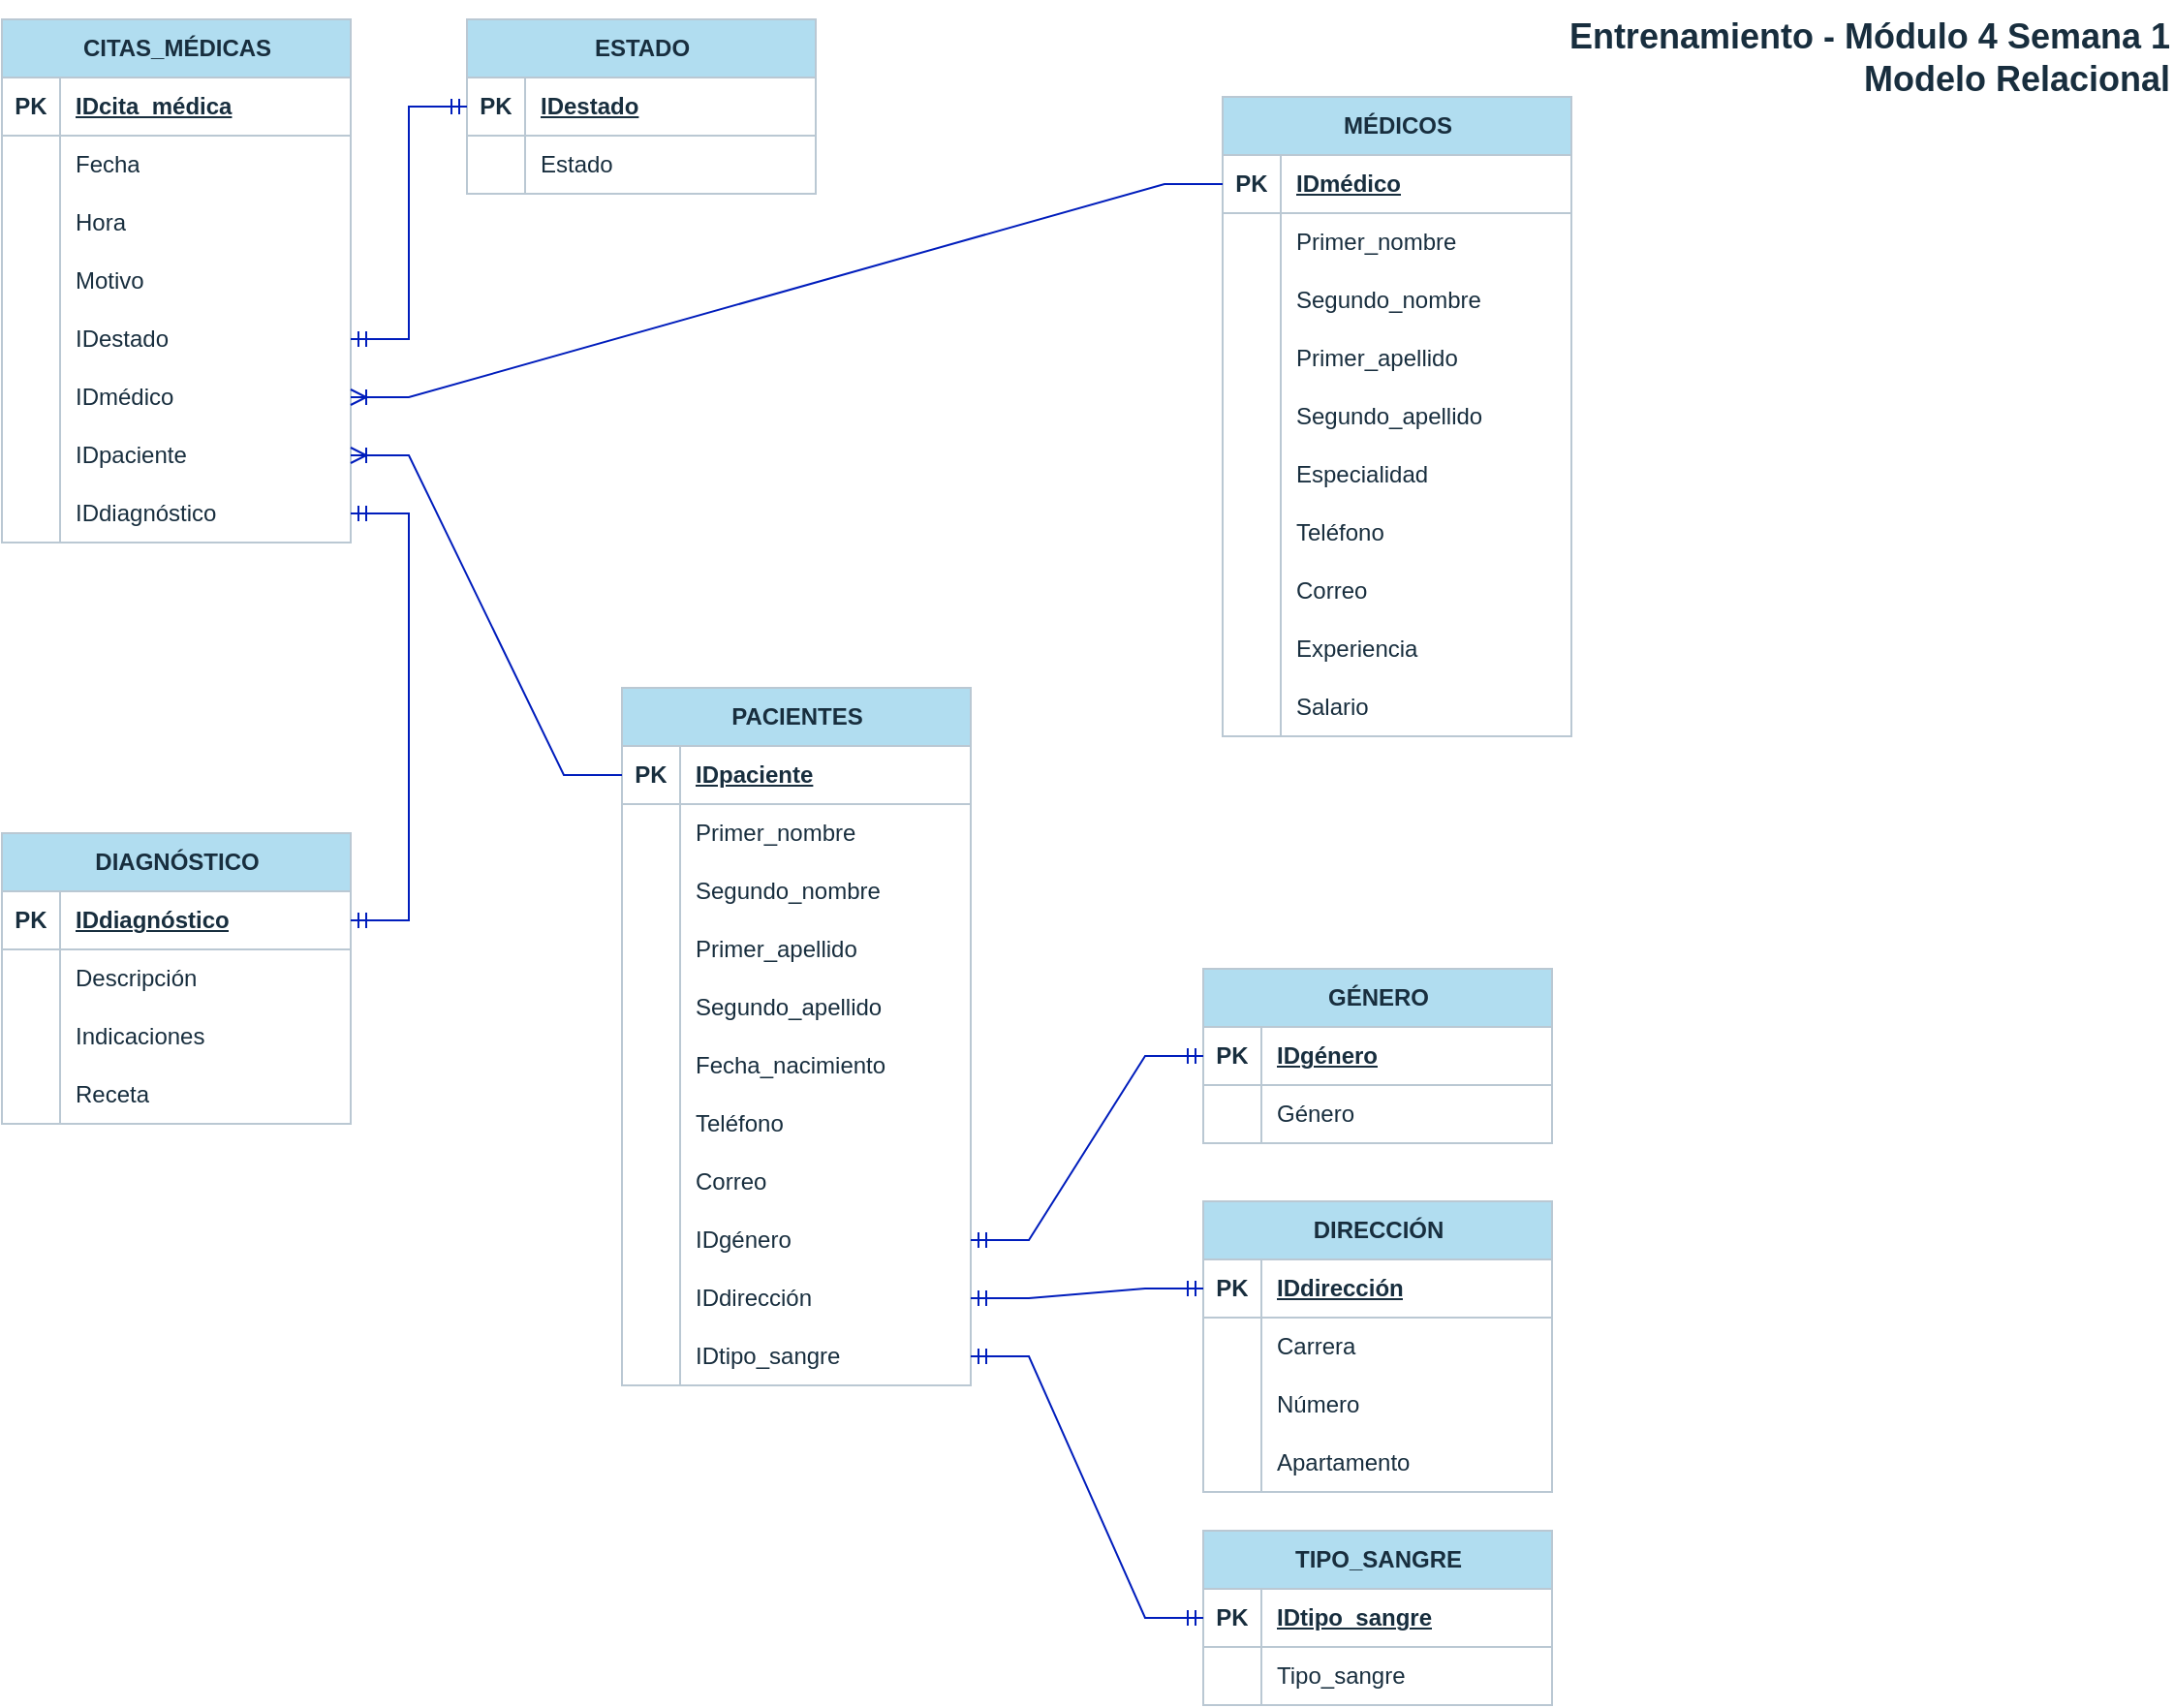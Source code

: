 <mxfile version="28.0.7">
  <diagram name="Página-1" id="8GjEj3K-h04XSNouCPRW">
    <mxGraphModel dx="1360" dy="799" grid="1" gridSize="10" guides="1" tooltips="1" connect="1" arrows="1" fold="1" page="1" pageScale="1" pageWidth="1169" pageHeight="827" math="0" shadow="0">
      <root>
        <mxCell id="0" />
        <mxCell id="1" parent="0" />
        <mxCell id="ecVGvUxfVP7xilmk1gJO-2" value="CITAS_MÉDICAS" style="shape=table;startSize=30;container=1;collapsible=1;childLayout=tableLayout;fixedRows=1;rowLines=0;fontStyle=1;align=center;resizeLast=1;html=1;labelBackgroundColor=none;fillColor=#B1DDF0;strokeColor=#BAC8D3;fontColor=#182E3E;" vertex="1" parent="1">
          <mxGeometry x="40" y="20" width="180" height="270" as="geometry" />
        </mxCell>
        <mxCell id="ecVGvUxfVP7xilmk1gJO-3" value="" style="shape=tableRow;horizontal=0;startSize=0;swimlaneHead=0;swimlaneBody=0;fillColor=none;collapsible=0;dropTarget=0;points=[[0,0.5],[1,0.5]];portConstraint=eastwest;top=0;left=0;right=0;bottom=1;labelBackgroundColor=none;strokeColor=#BAC8D3;fontColor=#182E3E;" vertex="1" parent="ecVGvUxfVP7xilmk1gJO-2">
          <mxGeometry y="30" width="180" height="30" as="geometry" />
        </mxCell>
        <mxCell id="ecVGvUxfVP7xilmk1gJO-4" value="PK" style="shape=partialRectangle;connectable=0;fillColor=none;top=0;left=0;bottom=0;right=0;fontStyle=1;overflow=hidden;whiteSpace=wrap;html=1;labelBackgroundColor=none;strokeColor=#BAC8D3;fontColor=#182E3E;" vertex="1" parent="ecVGvUxfVP7xilmk1gJO-3">
          <mxGeometry width="30" height="30" as="geometry">
            <mxRectangle width="30" height="30" as="alternateBounds" />
          </mxGeometry>
        </mxCell>
        <mxCell id="ecVGvUxfVP7xilmk1gJO-5" value="IDcita_médica" style="shape=partialRectangle;connectable=0;fillColor=none;top=0;left=0;bottom=0;right=0;align=left;spacingLeft=6;fontStyle=5;overflow=hidden;whiteSpace=wrap;html=1;labelBackgroundColor=none;strokeColor=#BAC8D3;fontColor=#182E3E;" vertex="1" parent="ecVGvUxfVP7xilmk1gJO-3">
          <mxGeometry x="30" width="150" height="30" as="geometry">
            <mxRectangle width="150" height="30" as="alternateBounds" />
          </mxGeometry>
        </mxCell>
        <mxCell id="ecVGvUxfVP7xilmk1gJO-6" value="" style="shape=tableRow;horizontal=0;startSize=0;swimlaneHead=0;swimlaneBody=0;fillColor=none;collapsible=0;dropTarget=0;points=[[0,0.5],[1,0.5]];portConstraint=eastwest;top=0;left=0;right=0;bottom=0;labelBackgroundColor=none;strokeColor=#BAC8D3;fontColor=#182E3E;" vertex="1" parent="ecVGvUxfVP7xilmk1gJO-2">
          <mxGeometry y="60" width="180" height="30" as="geometry" />
        </mxCell>
        <mxCell id="ecVGvUxfVP7xilmk1gJO-7" value="" style="shape=partialRectangle;connectable=0;fillColor=none;top=0;left=0;bottom=0;right=0;editable=1;overflow=hidden;whiteSpace=wrap;html=1;labelBackgroundColor=none;strokeColor=#BAC8D3;fontColor=#182E3E;" vertex="1" parent="ecVGvUxfVP7xilmk1gJO-6">
          <mxGeometry width="30" height="30" as="geometry">
            <mxRectangle width="30" height="30" as="alternateBounds" />
          </mxGeometry>
        </mxCell>
        <mxCell id="ecVGvUxfVP7xilmk1gJO-8" value="Fecha" style="shape=partialRectangle;connectable=0;fillColor=none;top=0;left=0;bottom=0;right=0;align=left;spacingLeft=6;overflow=hidden;whiteSpace=wrap;html=1;labelBackgroundColor=none;strokeColor=#BAC8D3;fontColor=#182E3E;" vertex="1" parent="ecVGvUxfVP7xilmk1gJO-6">
          <mxGeometry x="30" width="150" height="30" as="geometry">
            <mxRectangle width="150" height="30" as="alternateBounds" />
          </mxGeometry>
        </mxCell>
        <mxCell id="ecVGvUxfVP7xilmk1gJO-9" value="" style="shape=tableRow;horizontal=0;startSize=0;swimlaneHead=0;swimlaneBody=0;fillColor=none;collapsible=0;dropTarget=0;points=[[0,0.5],[1,0.5]];portConstraint=eastwest;top=0;left=0;right=0;bottom=0;labelBackgroundColor=none;strokeColor=#BAC8D3;fontColor=#182E3E;" vertex="1" parent="ecVGvUxfVP7xilmk1gJO-2">
          <mxGeometry y="90" width="180" height="30" as="geometry" />
        </mxCell>
        <mxCell id="ecVGvUxfVP7xilmk1gJO-10" value="" style="shape=partialRectangle;connectable=0;fillColor=none;top=0;left=0;bottom=0;right=0;editable=1;overflow=hidden;whiteSpace=wrap;html=1;labelBackgroundColor=none;strokeColor=#BAC8D3;fontColor=#182E3E;" vertex="1" parent="ecVGvUxfVP7xilmk1gJO-9">
          <mxGeometry width="30" height="30" as="geometry">
            <mxRectangle width="30" height="30" as="alternateBounds" />
          </mxGeometry>
        </mxCell>
        <mxCell id="ecVGvUxfVP7xilmk1gJO-11" value="Hora" style="shape=partialRectangle;connectable=0;fillColor=none;top=0;left=0;bottom=0;right=0;align=left;spacingLeft=6;overflow=hidden;whiteSpace=wrap;html=1;labelBackgroundColor=none;strokeColor=#BAC8D3;fontColor=#182E3E;" vertex="1" parent="ecVGvUxfVP7xilmk1gJO-9">
          <mxGeometry x="30" width="150" height="30" as="geometry">
            <mxRectangle width="150" height="30" as="alternateBounds" />
          </mxGeometry>
        </mxCell>
        <mxCell id="ecVGvUxfVP7xilmk1gJO-12" value="" style="shape=tableRow;horizontal=0;startSize=0;swimlaneHead=0;swimlaneBody=0;fillColor=none;collapsible=0;dropTarget=0;points=[[0,0.5],[1,0.5]];portConstraint=eastwest;top=0;left=0;right=0;bottom=0;labelBackgroundColor=none;strokeColor=#BAC8D3;fontColor=#182E3E;" vertex="1" parent="ecVGvUxfVP7xilmk1gJO-2">
          <mxGeometry y="120" width="180" height="30" as="geometry" />
        </mxCell>
        <mxCell id="ecVGvUxfVP7xilmk1gJO-13" value="" style="shape=partialRectangle;connectable=0;fillColor=none;top=0;left=0;bottom=0;right=0;editable=1;overflow=hidden;whiteSpace=wrap;html=1;labelBackgroundColor=none;strokeColor=#BAC8D3;fontColor=#182E3E;" vertex="1" parent="ecVGvUxfVP7xilmk1gJO-12">
          <mxGeometry width="30" height="30" as="geometry">
            <mxRectangle width="30" height="30" as="alternateBounds" />
          </mxGeometry>
        </mxCell>
        <mxCell id="ecVGvUxfVP7xilmk1gJO-14" value="Motivo" style="shape=partialRectangle;connectable=0;fillColor=none;top=0;left=0;bottom=0;right=0;align=left;spacingLeft=6;overflow=hidden;whiteSpace=wrap;html=1;labelBackgroundColor=none;strokeColor=#BAC8D3;fontColor=#182E3E;" vertex="1" parent="ecVGvUxfVP7xilmk1gJO-12">
          <mxGeometry x="30" width="150" height="30" as="geometry">
            <mxRectangle width="150" height="30" as="alternateBounds" />
          </mxGeometry>
        </mxCell>
        <mxCell id="ecVGvUxfVP7xilmk1gJO-30" value="" style="shape=tableRow;horizontal=0;startSize=0;swimlaneHead=0;swimlaneBody=0;fillColor=none;collapsible=0;dropTarget=0;points=[[0,0.5],[1,0.5]];portConstraint=eastwest;top=0;left=0;right=0;bottom=0;labelBackgroundColor=none;strokeColor=#BAC8D3;fontColor=#182E3E;" vertex="1" parent="ecVGvUxfVP7xilmk1gJO-2">
          <mxGeometry y="150" width="180" height="30" as="geometry" />
        </mxCell>
        <mxCell id="ecVGvUxfVP7xilmk1gJO-31" value="" style="shape=partialRectangle;connectable=0;fillColor=none;top=0;left=0;bottom=0;right=0;editable=1;overflow=hidden;whiteSpace=wrap;html=1;labelBackgroundColor=none;strokeColor=#BAC8D3;fontColor=#182E3E;" vertex="1" parent="ecVGvUxfVP7xilmk1gJO-30">
          <mxGeometry width="30" height="30" as="geometry">
            <mxRectangle width="30" height="30" as="alternateBounds" />
          </mxGeometry>
        </mxCell>
        <mxCell id="ecVGvUxfVP7xilmk1gJO-32" value="IDestado" style="shape=partialRectangle;connectable=0;fillColor=none;top=0;left=0;bottom=0;right=0;align=left;spacingLeft=6;overflow=hidden;whiteSpace=wrap;html=1;labelBackgroundColor=none;strokeColor=#BAC8D3;fontColor=#182E3E;" vertex="1" parent="ecVGvUxfVP7xilmk1gJO-30">
          <mxGeometry x="30" width="150" height="30" as="geometry">
            <mxRectangle width="150" height="30" as="alternateBounds" />
          </mxGeometry>
        </mxCell>
        <mxCell id="ecVGvUxfVP7xilmk1gJO-21" value="" style="shape=tableRow;horizontal=0;startSize=0;swimlaneHead=0;swimlaneBody=0;fillColor=none;collapsible=0;dropTarget=0;points=[[0,0.5],[1,0.5]];portConstraint=eastwest;top=0;left=0;right=0;bottom=0;labelBackgroundColor=none;strokeColor=#BAC8D3;fontColor=#182E3E;" vertex="1" parent="ecVGvUxfVP7xilmk1gJO-2">
          <mxGeometry y="180" width="180" height="30" as="geometry" />
        </mxCell>
        <mxCell id="ecVGvUxfVP7xilmk1gJO-22" value="" style="shape=partialRectangle;connectable=0;fillColor=none;top=0;left=0;bottom=0;right=0;editable=1;overflow=hidden;whiteSpace=wrap;html=1;labelBackgroundColor=none;strokeColor=#BAC8D3;fontColor=#182E3E;" vertex="1" parent="ecVGvUxfVP7xilmk1gJO-21">
          <mxGeometry width="30" height="30" as="geometry">
            <mxRectangle width="30" height="30" as="alternateBounds" />
          </mxGeometry>
        </mxCell>
        <mxCell id="ecVGvUxfVP7xilmk1gJO-23" value="IDmédico" style="shape=partialRectangle;connectable=0;fillColor=none;top=0;left=0;bottom=0;right=0;align=left;spacingLeft=6;overflow=hidden;whiteSpace=wrap;html=1;labelBackgroundColor=none;strokeColor=#BAC8D3;fontColor=#182E3E;" vertex="1" parent="ecVGvUxfVP7xilmk1gJO-21">
          <mxGeometry x="30" width="150" height="30" as="geometry">
            <mxRectangle width="150" height="30" as="alternateBounds" />
          </mxGeometry>
        </mxCell>
        <mxCell id="ecVGvUxfVP7xilmk1gJO-27" value="" style="shape=tableRow;horizontal=0;startSize=0;swimlaneHead=0;swimlaneBody=0;fillColor=none;collapsible=0;dropTarget=0;points=[[0,0.5],[1,0.5]];portConstraint=eastwest;top=0;left=0;right=0;bottom=0;labelBackgroundColor=none;strokeColor=#BAC8D3;fontColor=#182E3E;" vertex="1" parent="ecVGvUxfVP7xilmk1gJO-2">
          <mxGeometry y="210" width="180" height="30" as="geometry" />
        </mxCell>
        <mxCell id="ecVGvUxfVP7xilmk1gJO-28" value="" style="shape=partialRectangle;connectable=0;fillColor=none;top=0;left=0;bottom=0;right=0;editable=1;overflow=hidden;whiteSpace=wrap;html=1;labelBackgroundColor=none;strokeColor=#BAC8D3;fontColor=#182E3E;" vertex="1" parent="ecVGvUxfVP7xilmk1gJO-27">
          <mxGeometry width="30" height="30" as="geometry">
            <mxRectangle width="30" height="30" as="alternateBounds" />
          </mxGeometry>
        </mxCell>
        <mxCell id="ecVGvUxfVP7xilmk1gJO-29" value="IDpaciente" style="shape=partialRectangle;connectable=0;fillColor=none;top=0;left=0;bottom=0;right=0;align=left;spacingLeft=6;overflow=hidden;whiteSpace=wrap;html=1;labelBackgroundColor=none;strokeColor=#BAC8D3;fontColor=#182E3E;" vertex="1" parent="ecVGvUxfVP7xilmk1gJO-27">
          <mxGeometry x="30" width="150" height="30" as="geometry">
            <mxRectangle width="150" height="30" as="alternateBounds" />
          </mxGeometry>
        </mxCell>
        <mxCell id="ecVGvUxfVP7xilmk1gJO-24" value="" style="shape=tableRow;horizontal=0;startSize=0;swimlaneHead=0;swimlaneBody=0;fillColor=none;collapsible=0;dropTarget=0;points=[[0,0.5],[1,0.5]];portConstraint=eastwest;top=0;left=0;right=0;bottom=0;labelBackgroundColor=none;strokeColor=#BAC8D3;fontColor=#182E3E;" vertex="1" parent="ecVGvUxfVP7xilmk1gJO-2">
          <mxGeometry y="240" width="180" height="30" as="geometry" />
        </mxCell>
        <mxCell id="ecVGvUxfVP7xilmk1gJO-25" value="" style="shape=partialRectangle;connectable=0;fillColor=none;top=0;left=0;bottom=0;right=0;editable=1;overflow=hidden;whiteSpace=wrap;html=1;labelBackgroundColor=none;strokeColor=#BAC8D3;fontColor=#182E3E;" vertex="1" parent="ecVGvUxfVP7xilmk1gJO-24">
          <mxGeometry width="30" height="30" as="geometry">
            <mxRectangle width="30" height="30" as="alternateBounds" />
          </mxGeometry>
        </mxCell>
        <mxCell id="ecVGvUxfVP7xilmk1gJO-26" value="IDdiagnóstico" style="shape=partialRectangle;connectable=0;fillColor=none;top=0;left=0;bottom=0;right=0;align=left;spacingLeft=6;overflow=hidden;whiteSpace=wrap;html=1;labelBackgroundColor=none;strokeColor=#BAC8D3;fontColor=#182E3E;" vertex="1" parent="ecVGvUxfVP7xilmk1gJO-24">
          <mxGeometry x="30" width="150" height="30" as="geometry">
            <mxRectangle width="150" height="30" as="alternateBounds" />
          </mxGeometry>
        </mxCell>
        <mxCell id="ecVGvUxfVP7xilmk1gJO-33" value="ESTADO" style="shape=table;startSize=30;container=1;collapsible=1;childLayout=tableLayout;fixedRows=1;rowLines=0;fontStyle=1;align=center;resizeLast=1;html=1;strokeColor=#BAC8D3;fontColor=#182E3E;fillColor=#B1DDF0;" vertex="1" parent="1">
          <mxGeometry x="280" y="20" width="180" height="90" as="geometry">
            <mxRectangle x="750" y="260" width="90" height="30" as="alternateBounds" />
          </mxGeometry>
        </mxCell>
        <mxCell id="ecVGvUxfVP7xilmk1gJO-34" value="" style="shape=tableRow;horizontal=0;startSize=0;swimlaneHead=0;swimlaneBody=0;fillColor=none;collapsible=0;dropTarget=0;points=[[0,0.5],[1,0.5]];portConstraint=eastwest;top=0;left=0;right=0;bottom=1;strokeColor=#BAC8D3;fontColor=#182E3E;" vertex="1" parent="ecVGvUxfVP7xilmk1gJO-33">
          <mxGeometry y="30" width="180" height="30" as="geometry" />
        </mxCell>
        <mxCell id="ecVGvUxfVP7xilmk1gJO-35" value="PK" style="shape=partialRectangle;connectable=0;fillColor=none;top=0;left=0;bottom=0;right=0;fontStyle=1;overflow=hidden;whiteSpace=wrap;html=1;strokeColor=#BAC8D3;fontColor=#182E3E;" vertex="1" parent="ecVGvUxfVP7xilmk1gJO-34">
          <mxGeometry width="30" height="30" as="geometry">
            <mxRectangle width="30" height="30" as="alternateBounds" />
          </mxGeometry>
        </mxCell>
        <mxCell id="ecVGvUxfVP7xilmk1gJO-36" value="IDestado" style="shape=partialRectangle;connectable=0;fillColor=none;top=0;left=0;bottom=0;right=0;align=left;spacingLeft=6;fontStyle=5;overflow=hidden;whiteSpace=wrap;html=1;strokeColor=#BAC8D3;fontColor=#182E3E;" vertex="1" parent="ecVGvUxfVP7xilmk1gJO-34">
          <mxGeometry x="30" width="150" height="30" as="geometry">
            <mxRectangle width="150" height="30" as="alternateBounds" />
          </mxGeometry>
        </mxCell>
        <mxCell id="ecVGvUxfVP7xilmk1gJO-37" value="" style="shape=tableRow;horizontal=0;startSize=0;swimlaneHead=0;swimlaneBody=0;fillColor=none;collapsible=0;dropTarget=0;points=[[0,0.5],[1,0.5]];portConstraint=eastwest;top=0;left=0;right=0;bottom=0;strokeColor=#BAC8D3;fontColor=#182E3E;" vertex="1" parent="ecVGvUxfVP7xilmk1gJO-33">
          <mxGeometry y="60" width="180" height="30" as="geometry" />
        </mxCell>
        <mxCell id="ecVGvUxfVP7xilmk1gJO-38" value="" style="shape=partialRectangle;connectable=0;fillColor=none;top=0;left=0;bottom=0;right=0;editable=1;overflow=hidden;whiteSpace=wrap;html=1;strokeColor=#BAC8D3;fontColor=#182E3E;" vertex="1" parent="ecVGvUxfVP7xilmk1gJO-37">
          <mxGeometry width="30" height="30" as="geometry">
            <mxRectangle width="30" height="30" as="alternateBounds" />
          </mxGeometry>
        </mxCell>
        <mxCell id="ecVGvUxfVP7xilmk1gJO-39" value="Estado" style="shape=partialRectangle;connectable=0;fillColor=none;top=0;left=0;bottom=0;right=0;align=left;spacingLeft=6;overflow=hidden;whiteSpace=wrap;html=1;strokeColor=#BAC8D3;fontColor=#182E3E;" vertex="1" parent="ecVGvUxfVP7xilmk1gJO-37">
          <mxGeometry x="30" width="150" height="30" as="geometry">
            <mxRectangle width="150" height="30" as="alternateBounds" />
          </mxGeometry>
        </mxCell>
        <mxCell id="ecVGvUxfVP7xilmk1gJO-46" value="" style="edgeStyle=entityRelationEdgeStyle;fontSize=12;html=1;endArrow=ERmandOne;startArrow=ERmandOne;rounded=0;strokeColor=#001DBC;fontColor=#FFFFFF;entryX=0;entryY=0.5;entryDx=0;entryDy=0;exitX=1;exitY=0.5;exitDx=0;exitDy=0;fillColor=#0050ef;" edge="1" parent="1" source="ecVGvUxfVP7xilmk1gJO-30" target="ecVGvUxfVP7xilmk1gJO-34">
          <mxGeometry width="100" height="100" relative="1" as="geometry">
            <mxPoint x="560" y="140" as="sourcePoint" />
            <mxPoint x="660" y="40" as="targetPoint" />
          </mxGeometry>
        </mxCell>
        <mxCell id="ecVGvUxfVP7xilmk1gJO-47" value="PACIENTES" style="shape=table;startSize=30;container=1;collapsible=1;childLayout=tableLayout;fixedRows=1;rowLines=0;fontStyle=1;align=center;resizeLast=1;html=1;strokeColor=#BAC8D3;fontColor=#182E3E;fillColor=#B1DDF0;" vertex="1" parent="1">
          <mxGeometry x="360" y="365" width="180" height="360" as="geometry" />
        </mxCell>
        <mxCell id="ecVGvUxfVP7xilmk1gJO-48" value="" style="shape=tableRow;horizontal=0;startSize=0;swimlaneHead=0;swimlaneBody=0;fillColor=none;collapsible=0;dropTarget=0;points=[[0,0.5],[1,0.5]];portConstraint=eastwest;top=0;left=0;right=0;bottom=1;strokeColor=#BAC8D3;fontColor=#182E3E;" vertex="1" parent="ecVGvUxfVP7xilmk1gJO-47">
          <mxGeometry y="30" width="180" height="30" as="geometry" />
        </mxCell>
        <mxCell id="ecVGvUxfVP7xilmk1gJO-49" value="PK" style="shape=partialRectangle;connectable=0;fillColor=none;top=0;left=0;bottom=0;right=0;fontStyle=1;overflow=hidden;whiteSpace=wrap;html=1;strokeColor=#BAC8D3;fontColor=#182E3E;" vertex="1" parent="ecVGvUxfVP7xilmk1gJO-48">
          <mxGeometry width="30" height="30" as="geometry">
            <mxRectangle width="30" height="30" as="alternateBounds" />
          </mxGeometry>
        </mxCell>
        <mxCell id="ecVGvUxfVP7xilmk1gJO-50" value="IDpaciente" style="shape=partialRectangle;connectable=0;fillColor=none;top=0;left=0;bottom=0;right=0;align=left;spacingLeft=6;fontStyle=5;overflow=hidden;whiteSpace=wrap;html=1;strokeColor=#BAC8D3;fontColor=#182E3E;" vertex="1" parent="ecVGvUxfVP7xilmk1gJO-48">
          <mxGeometry x="30" width="150" height="30" as="geometry">
            <mxRectangle width="150" height="30" as="alternateBounds" />
          </mxGeometry>
        </mxCell>
        <mxCell id="ecVGvUxfVP7xilmk1gJO-51" value="" style="shape=tableRow;horizontal=0;startSize=0;swimlaneHead=0;swimlaneBody=0;fillColor=none;collapsible=0;dropTarget=0;points=[[0,0.5],[1,0.5]];portConstraint=eastwest;top=0;left=0;right=0;bottom=0;strokeColor=#BAC8D3;fontColor=#182E3E;" vertex="1" parent="ecVGvUxfVP7xilmk1gJO-47">
          <mxGeometry y="60" width="180" height="30" as="geometry" />
        </mxCell>
        <mxCell id="ecVGvUxfVP7xilmk1gJO-52" value="" style="shape=partialRectangle;connectable=0;fillColor=none;top=0;left=0;bottom=0;right=0;editable=1;overflow=hidden;whiteSpace=wrap;html=1;strokeColor=#BAC8D3;fontColor=#182E3E;" vertex="1" parent="ecVGvUxfVP7xilmk1gJO-51">
          <mxGeometry width="30" height="30" as="geometry">
            <mxRectangle width="30" height="30" as="alternateBounds" />
          </mxGeometry>
        </mxCell>
        <mxCell id="ecVGvUxfVP7xilmk1gJO-53" value="Primer_nombre" style="shape=partialRectangle;connectable=0;fillColor=none;top=0;left=0;bottom=0;right=0;align=left;spacingLeft=6;overflow=hidden;whiteSpace=wrap;html=1;strokeColor=#BAC8D3;fontColor=#182E3E;" vertex="1" parent="ecVGvUxfVP7xilmk1gJO-51">
          <mxGeometry x="30" width="150" height="30" as="geometry">
            <mxRectangle width="150" height="30" as="alternateBounds" />
          </mxGeometry>
        </mxCell>
        <mxCell id="ecVGvUxfVP7xilmk1gJO-54" value="" style="shape=tableRow;horizontal=0;startSize=0;swimlaneHead=0;swimlaneBody=0;fillColor=none;collapsible=0;dropTarget=0;points=[[0,0.5],[1,0.5]];portConstraint=eastwest;top=0;left=0;right=0;bottom=0;strokeColor=#BAC8D3;fontColor=#182E3E;" vertex="1" parent="ecVGvUxfVP7xilmk1gJO-47">
          <mxGeometry y="90" width="180" height="30" as="geometry" />
        </mxCell>
        <mxCell id="ecVGvUxfVP7xilmk1gJO-55" value="" style="shape=partialRectangle;connectable=0;fillColor=none;top=0;left=0;bottom=0;right=0;editable=1;overflow=hidden;whiteSpace=wrap;html=1;strokeColor=#BAC8D3;fontColor=#182E3E;" vertex="1" parent="ecVGvUxfVP7xilmk1gJO-54">
          <mxGeometry width="30" height="30" as="geometry">
            <mxRectangle width="30" height="30" as="alternateBounds" />
          </mxGeometry>
        </mxCell>
        <mxCell id="ecVGvUxfVP7xilmk1gJO-56" value="Segundo_nombre" style="shape=partialRectangle;connectable=0;fillColor=none;top=0;left=0;bottom=0;right=0;align=left;spacingLeft=6;overflow=hidden;whiteSpace=wrap;html=1;strokeColor=#BAC8D3;fontColor=#182E3E;" vertex="1" parent="ecVGvUxfVP7xilmk1gJO-54">
          <mxGeometry x="30" width="150" height="30" as="geometry">
            <mxRectangle width="150" height="30" as="alternateBounds" />
          </mxGeometry>
        </mxCell>
        <mxCell id="ecVGvUxfVP7xilmk1gJO-57" value="" style="shape=tableRow;horizontal=0;startSize=0;swimlaneHead=0;swimlaneBody=0;fillColor=none;collapsible=0;dropTarget=0;points=[[0,0.5],[1,0.5]];portConstraint=eastwest;top=0;left=0;right=0;bottom=0;strokeColor=#BAC8D3;fontColor=#182E3E;" vertex="1" parent="ecVGvUxfVP7xilmk1gJO-47">
          <mxGeometry y="120" width="180" height="30" as="geometry" />
        </mxCell>
        <mxCell id="ecVGvUxfVP7xilmk1gJO-58" value="" style="shape=partialRectangle;connectable=0;fillColor=none;top=0;left=0;bottom=0;right=0;editable=1;overflow=hidden;whiteSpace=wrap;html=1;strokeColor=#BAC8D3;fontColor=#182E3E;" vertex="1" parent="ecVGvUxfVP7xilmk1gJO-57">
          <mxGeometry width="30" height="30" as="geometry">
            <mxRectangle width="30" height="30" as="alternateBounds" />
          </mxGeometry>
        </mxCell>
        <mxCell id="ecVGvUxfVP7xilmk1gJO-59" value="Primer_apellido" style="shape=partialRectangle;connectable=0;fillColor=none;top=0;left=0;bottom=0;right=0;align=left;spacingLeft=6;overflow=hidden;whiteSpace=wrap;html=1;strokeColor=#BAC8D3;fontColor=#182E3E;" vertex="1" parent="ecVGvUxfVP7xilmk1gJO-57">
          <mxGeometry x="30" width="150" height="30" as="geometry">
            <mxRectangle width="150" height="30" as="alternateBounds" />
          </mxGeometry>
        </mxCell>
        <mxCell id="ecVGvUxfVP7xilmk1gJO-64" value="" style="shape=tableRow;horizontal=0;startSize=0;swimlaneHead=0;swimlaneBody=0;fillColor=none;collapsible=0;dropTarget=0;points=[[0,0.5],[1,0.5]];portConstraint=eastwest;top=0;left=0;right=0;bottom=0;strokeColor=#BAC8D3;fontColor=#182E3E;" vertex="1" parent="ecVGvUxfVP7xilmk1gJO-47">
          <mxGeometry y="150" width="180" height="30" as="geometry" />
        </mxCell>
        <mxCell id="ecVGvUxfVP7xilmk1gJO-65" value="" style="shape=partialRectangle;connectable=0;fillColor=none;top=0;left=0;bottom=0;right=0;editable=1;overflow=hidden;whiteSpace=wrap;html=1;strokeColor=#BAC8D3;fontColor=#182E3E;" vertex="1" parent="ecVGvUxfVP7xilmk1gJO-64">
          <mxGeometry width="30" height="30" as="geometry">
            <mxRectangle width="30" height="30" as="alternateBounds" />
          </mxGeometry>
        </mxCell>
        <mxCell id="ecVGvUxfVP7xilmk1gJO-66" value="Segundo_apellido" style="shape=partialRectangle;connectable=0;fillColor=none;top=0;left=0;bottom=0;right=0;align=left;spacingLeft=6;overflow=hidden;whiteSpace=wrap;html=1;strokeColor=#BAC8D3;fontColor=#182E3E;" vertex="1" parent="ecVGvUxfVP7xilmk1gJO-64">
          <mxGeometry x="30" width="150" height="30" as="geometry">
            <mxRectangle width="150" height="30" as="alternateBounds" />
          </mxGeometry>
        </mxCell>
        <mxCell id="ecVGvUxfVP7xilmk1gJO-67" value="" style="shape=tableRow;horizontal=0;startSize=0;swimlaneHead=0;swimlaneBody=0;fillColor=none;collapsible=0;dropTarget=0;points=[[0,0.5],[1,0.5]];portConstraint=eastwest;top=0;left=0;right=0;bottom=0;strokeColor=#BAC8D3;fontColor=#182E3E;" vertex="1" parent="ecVGvUxfVP7xilmk1gJO-47">
          <mxGeometry y="180" width="180" height="30" as="geometry" />
        </mxCell>
        <mxCell id="ecVGvUxfVP7xilmk1gJO-68" value="" style="shape=partialRectangle;connectable=0;fillColor=none;top=0;left=0;bottom=0;right=0;editable=1;overflow=hidden;whiteSpace=wrap;html=1;strokeColor=#BAC8D3;fontColor=#182E3E;" vertex="1" parent="ecVGvUxfVP7xilmk1gJO-67">
          <mxGeometry width="30" height="30" as="geometry">
            <mxRectangle width="30" height="30" as="alternateBounds" />
          </mxGeometry>
        </mxCell>
        <mxCell id="ecVGvUxfVP7xilmk1gJO-69" value="Fecha_nacimiento" style="shape=partialRectangle;connectable=0;fillColor=none;top=0;left=0;bottom=0;right=0;align=left;spacingLeft=6;overflow=hidden;whiteSpace=wrap;html=1;strokeColor=#BAC8D3;fontColor=#182E3E;" vertex="1" parent="ecVGvUxfVP7xilmk1gJO-67">
          <mxGeometry x="30" width="150" height="30" as="geometry">
            <mxRectangle width="150" height="30" as="alternateBounds" />
          </mxGeometry>
        </mxCell>
        <mxCell id="ecVGvUxfVP7xilmk1gJO-73" value="" style="shape=tableRow;horizontal=0;startSize=0;swimlaneHead=0;swimlaneBody=0;fillColor=none;collapsible=0;dropTarget=0;points=[[0,0.5],[1,0.5]];portConstraint=eastwest;top=0;left=0;right=0;bottom=0;strokeColor=#BAC8D3;fontColor=#182E3E;" vertex="1" parent="ecVGvUxfVP7xilmk1gJO-47">
          <mxGeometry y="210" width="180" height="30" as="geometry" />
        </mxCell>
        <mxCell id="ecVGvUxfVP7xilmk1gJO-74" value="" style="shape=partialRectangle;connectable=0;fillColor=none;top=0;left=0;bottom=0;right=0;editable=1;overflow=hidden;whiteSpace=wrap;html=1;strokeColor=#BAC8D3;fontColor=#182E3E;" vertex="1" parent="ecVGvUxfVP7xilmk1gJO-73">
          <mxGeometry width="30" height="30" as="geometry">
            <mxRectangle width="30" height="30" as="alternateBounds" />
          </mxGeometry>
        </mxCell>
        <mxCell id="ecVGvUxfVP7xilmk1gJO-75" value="Teléfono" style="shape=partialRectangle;connectable=0;fillColor=none;top=0;left=0;bottom=0;right=0;align=left;spacingLeft=6;overflow=hidden;whiteSpace=wrap;html=1;strokeColor=#BAC8D3;fontColor=#182E3E;" vertex="1" parent="ecVGvUxfVP7xilmk1gJO-73">
          <mxGeometry x="30" width="150" height="30" as="geometry">
            <mxRectangle width="150" height="30" as="alternateBounds" />
          </mxGeometry>
        </mxCell>
        <mxCell id="ecVGvUxfVP7xilmk1gJO-76" value="" style="shape=tableRow;horizontal=0;startSize=0;swimlaneHead=0;swimlaneBody=0;fillColor=none;collapsible=0;dropTarget=0;points=[[0,0.5],[1,0.5]];portConstraint=eastwest;top=0;left=0;right=0;bottom=0;strokeColor=#BAC8D3;fontColor=#182E3E;" vertex="1" parent="ecVGvUxfVP7xilmk1gJO-47">
          <mxGeometry y="240" width="180" height="30" as="geometry" />
        </mxCell>
        <mxCell id="ecVGvUxfVP7xilmk1gJO-77" value="" style="shape=partialRectangle;connectable=0;fillColor=none;top=0;left=0;bottom=0;right=0;editable=1;overflow=hidden;whiteSpace=wrap;html=1;strokeColor=#BAC8D3;fontColor=#182E3E;" vertex="1" parent="ecVGvUxfVP7xilmk1gJO-76">
          <mxGeometry width="30" height="30" as="geometry">
            <mxRectangle width="30" height="30" as="alternateBounds" />
          </mxGeometry>
        </mxCell>
        <mxCell id="ecVGvUxfVP7xilmk1gJO-78" value="Correo" style="shape=partialRectangle;connectable=0;fillColor=none;top=0;left=0;bottom=0;right=0;align=left;spacingLeft=6;overflow=hidden;whiteSpace=wrap;html=1;strokeColor=#BAC8D3;fontColor=#182E3E;" vertex="1" parent="ecVGvUxfVP7xilmk1gJO-76">
          <mxGeometry x="30" width="150" height="30" as="geometry">
            <mxRectangle width="150" height="30" as="alternateBounds" />
          </mxGeometry>
        </mxCell>
        <mxCell id="ecVGvUxfVP7xilmk1gJO-70" value="" style="shape=tableRow;horizontal=0;startSize=0;swimlaneHead=0;swimlaneBody=0;fillColor=none;collapsible=0;dropTarget=0;points=[[0,0.5],[1,0.5]];portConstraint=eastwest;top=0;left=0;right=0;bottom=0;strokeColor=#BAC8D3;fontColor=#182E3E;" vertex="1" parent="ecVGvUxfVP7xilmk1gJO-47">
          <mxGeometry y="270" width="180" height="30" as="geometry" />
        </mxCell>
        <mxCell id="ecVGvUxfVP7xilmk1gJO-71" value="" style="shape=partialRectangle;connectable=0;fillColor=none;top=0;left=0;bottom=0;right=0;editable=1;overflow=hidden;whiteSpace=wrap;html=1;strokeColor=#BAC8D3;fontColor=#182E3E;" vertex="1" parent="ecVGvUxfVP7xilmk1gJO-70">
          <mxGeometry width="30" height="30" as="geometry">
            <mxRectangle width="30" height="30" as="alternateBounds" />
          </mxGeometry>
        </mxCell>
        <mxCell id="ecVGvUxfVP7xilmk1gJO-72" value="IDgénero" style="shape=partialRectangle;connectable=0;fillColor=none;top=0;left=0;bottom=0;right=0;align=left;spacingLeft=6;overflow=hidden;whiteSpace=wrap;html=1;strokeColor=#BAC8D3;fontColor=#182E3E;" vertex="1" parent="ecVGvUxfVP7xilmk1gJO-70">
          <mxGeometry x="30" width="150" height="30" as="geometry">
            <mxRectangle width="150" height="30" as="alternateBounds" />
          </mxGeometry>
        </mxCell>
        <mxCell id="ecVGvUxfVP7xilmk1gJO-79" value="" style="shape=tableRow;horizontal=0;startSize=0;swimlaneHead=0;swimlaneBody=0;fillColor=none;collapsible=0;dropTarget=0;points=[[0,0.5],[1,0.5]];portConstraint=eastwest;top=0;left=0;right=0;bottom=0;strokeColor=#BAC8D3;fontColor=#182E3E;" vertex="1" parent="ecVGvUxfVP7xilmk1gJO-47">
          <mxGeometry y="300" width="180" height="30" as="geometry" />
        </mxCell>
        <mxCell id="ecVGvUxfVP7xilmk1gJO-80" value="" style="shape=partialRectangle;connectable=0;fillColor=none;top=0;left=0;bottom=0;right=0;editable=1;overflow=hidden;whiteSpace=wrap;html=1;strokeColor=#BAC8D3;fontColor=#182E3E;" vertex="1" parent="ecVGvUxfVP7xilmk1gJO-79">
          <mxGeometry width="30" height="30" as="geometry">
            <mxRectangle width="30" height="30" as="alternateBounds" />
          </mxGeometry>
        </mxCell>
        <mxCell id="ecVGvUxfVP7xilmk1gJO-81" value="IDdirección" style="shape=partialRectangle;connectable=0;fillColor=none;top=0;left=0;bottom=0;right=0;align=left;spacingLeft=6;overflow=hidden;whiteSpace=wrap;html=1;strokeColor=#BAC8D3;fontColor=#182E3E;" vertex="1" parent="ecVGvUxfVP7xilmk1gJO-79">
          <mxGeometry x="30" width="150" height="30" as="geometry">
            <mxRectangle width="150" height="30" as="alternateBounds" />
          </mxGeometry>
        </mxCell>
        <mxCell id="ecVGvUxfVP7xilmk1gJO-82" value="" style="shape=tableRow;horizontal=0;startSize=0;swimlaneHead=0;swimlaneBody=0;fillColor=none;collapsible=0;dropTarget=0;points=[[0,0.5],[1,0.5]];portConstraint=eastwest;top=0;left=0;right=0;bottom=0;strokeColor=#BAC8D3;fontColor=#182E3E;" vertex="1" parent="ecVGvUxfVP7xilmk1gJO-47">
          <mxGeometry y="330" width="180" height="30" as="geometry" />
        </mxCell>
        <mxCell id="ecVGvUxfVP7xilmk1gJO-83" value="" style="shape=partialRectangle;connectable=0;fillColor=none;top=0;left=0;bottom=0;right=0;editable=1;overflow=hidden;whiteSpace=wrap;html=1;strokeColor=#BAC8D3;fontColor=#182E3E;" vertex="1" parent="ecVGvUxfVP7xilmk1gJO-82">
          <mxGeometry width="30" height="30" as="geometry">
            <mxRectangle width="30" height="30" as="alternateBounds" />
          </mxGeometry>
        </mxCell>
        <mxCell id="ecVGvUxfVP7xilmk1gJO-84" value="IDtipo_sangre" style="shape=partialRectangle;connectable=0;fillColor=none;top=0;left=0;bottom=0;right=0;align=left;spacingLeft=6;overflow=hidden;whiteSpace=wrap;html=1;strokeColor=#BAC8D3;fontColor=#182E3E;" vertex="1" parent="ecVGvUxfVP7xilmk1gJO-82">
          <mxGeometry x="30" width="150" height="30" as="geometry">
            <mxRectangle width="150" height="30" as="alternateBounds" />
          </mxGeometry>
        </mxCell>
        <mxCell id="ecVGvUxfVP7xilmk1gJO-63" value="" style="edgeStyle=entityRelationEdgeStyle;fontSize=12;html=1;endArrow=ERoneToMany;rounded=0;strokeColor=#001DBC;fontColor=#FFFFFF;entryX=1;entryY=0.5;entryDx=0;entryDy=0;exitX=0;exitY=0.5;exitDx=0;exitDy=0;fillColor=#0050ef;" edge="1" parent="1" source="ecVGvUxfVP7xilmk1gJO-48" target="ecVGvUxfVP7xilmk1gJO-27">
          <mxGeometry width="100" height="100" relative="1" as="geometry">
            <mxPoint x="560" y="450" as="sourcePoint" />
            <mxPoint x="660" y="350" as="targetPoint" />
          </mxGeometry>
        </mxCell>
        <mxCell id="ecVGvUxfVP7xilmk1gJO-85" value="TIPO_SANGRE" style="shape=table;startSize=30;container=1;collapsible=1;childLayout=tableLayout;fixedRows=1;rowLines=0;fontStyle=1;align=center;resizeLast=1;html=1;strokeColor=#BAC8D3;fontColor=#182E3E;fillColor=#B1DDF0;" vertex="1" parent="1">
          <mxGeometry x="660" y="800" width="180" height="90" as="geometry" />
        </mxCell>
        <mxCell id="ecVGvUxfVP7xilmk1gJO-86" value="" style="shape=tableRow;horizontal=0;startSize=0;swimlaneHead=0;swimlaneBody=0;fillColor=none;collapsible=0;dropTarget=0;points=[[0,0.5],[1,0.5]];portConstraint=eastwest;top=0;left=0;right=0;bottom=1;strokeColor=#BAC8D3;fontColor=#182E3E;" vertex="1" parent="ecVGvUxfVP7xilmk1gJO-85">
          <mxGeometry y="30" width="180" height="30" as="geometry" />
        </mxCell>
        <mxCell id="ecVGvUxfVP7xilmk1gJO-87" value="PK" style="shape=partialRectangle;connectable=0;fillColor=none;top=0;left=0;bottom=0;right=0;fontStyle=1;overflow=hidden;whiteSpace=wrap;html=1;strokeColor=#BAC8D3;fontColor=#182E3E;" vertex="1" parent="ecVGvUxfVP7xilmk1gJO-86">
          <mxGeometry width="30" height="30" as="geometry">
            <mxRectangle width="30" height="30" as="alternateBounds" />
          </mxGeometry>
        </mxCell>
        <mxCell id="ecVGvUxfVP7xilmk1gJO-88" value="IDtipo_sangre" style="shape=partialRectangle;connectable=0;fillColor=none;top=0;left=0;bottom=0;right=0;align=left;spacingLeft=6;fontStyle=5;overflow=hidden;whiteSpace=wrap;html=1;strokeColor=#BAC8D3;fontColor=#182E3E;" vertex="1" parent="ecVGvUxfVP7xilmk1gJO-86">
          <mxGeometry x="30" width="150" height="30" as="geometry">
            <mxRectangle width="150" height="30" as="alternateBounds" />
          </mxGeometry>
        </mxCell>
        <mxCell id="ecVGvUxfVP7xilmk1gJO-89" value="" style="shape=tableRow;horizontal=0;startSize=0;swimlaneHead=0;swimlaneBody=0;fillColor=none;collapsible=0;dropTarget=0;points=[[0,0.5],[1,0.5]];portConstraint=eastwest;top=0;left=0;right=0;bottom=0;strokeColor=#BAC8D3;fontColor=#182E3E;" vertex="1" parent="ecVGvUxfVP7xilmk1gJO-85">
          <mxGeometry y="60" width="180" height="30" as="geometry" />
        </mxCell>
        <mxCell id="ecVGvUxfVP7xilmk1gJO-90" value="" style="shape=partialRectangle;connectable=0;fillColor=none;top=0;left=0;bottom=0;right=0;editable=1;overflow=hidden;whiteSpace=wrap;html=1;strokeColor=#BAC8D3;fontColor=#182E3E;" vertex="1" parent="ecVGvUxfVP7xilmk1gJO-89">
          <mxGeometry width="30" height="30" as="geometry">
            <mxRectangle width="30" height="30" as="alternateBounds" />
          </mxGeometry>
        </mxCell>
        <mxCell id="ecVGvUxfVP7xilmk1gJO-91" value="Tipo_sangre" style="shape=partialRectangle;connectable=0;fillColor=none;top=0;left=0;bottom=0;right=0;align=left;spacingLeft=6;overflow=hidden;whiteSpace=wrap;html=1;strokeColor=#BAC8D3;fontColor=#182E3E;" vertex="1" parent="ecVGvUxfVP7xilmk1gJO-89">
          <mxGeometry x="30" width="150" height="30" as="geometry">
            <mxRectangle width="150" height="30" as="alternateBounds" />
          </mxGeometry>
        </mxCell>
        <mxCell id="ecVGvUxfVP7xilmk1gJO-98" value="" style="edgeStyle=entityRelationEdgeStyle;fontSize=12;html=1;endArrow=ERmandOne;startArrow=ERmandOne;rounded=0;strokeColor=#001DBC;fontColor=#FFFFFF;exitX=1;exitY=0.5;exitDx=0;exitDy=0;fillColor=#0050ef;" edge="1" parent="1" source="ecVGvUxfVP7xilmk1gJO-82" target="ecVGvUxfVP7xilmk1gJO-86">
          <mxGeometry width="100" height="100" relative="1" as="geometry">
            <mxPoint x="560" y="450" as="sourcePoint" />
            <mxPoint x="660" y="350" as="targetPoint" />
          </mxGeometry>
        </mxCell>
        <mxCell id="ecVGvUxfVP7xilmk1gJO-99" value="DIRECCIÓN" style="shape=table;startSize=30;container=1;collapsible=1;childLayout=tableLayout;fixedRows=1;rowLines=0;fontStyle=1;align=center;resizeLast=1;html=1;strokeColor=#BAC8D3;fontColor=#182E3E;fillColor=#B1DDF0;" vertex="1" parent="1">
          <mxGeometry x="660" y="630" width="180" height="150" as="geometry" />
        </mxCell>
        <mxCell id="ecVGvUxfVP7xilmk1gJO-100" value="" style="shape=tableRow;horizontal=0;startSize=0;swimlaneHead=0;swimlaneBody=0;fillColor=none;collapsible=0;dropTarget=0;points=[[0,0.5],[1,0.5]];portConstraint=eastwest;top=0;left=0;right=0;bottom=1;strokeColor=#BAC8D3;fontColor=#182E3E;" vertex="1" parent="ecVGvUxfVP7xilmk1gJO-99">
          <mxGeometry y="30" width="180" height="30" as="geometry" />
        </mxCell>
        <mxCell id="ecVGvUxfVP7xilmk1gJO-101" value="PK" style="shape=partialRectangle;connectable=0;fillColor=none;top=0;left=0;bottom=0;right=0;fontStyle=1;overflow=hidden;whiteSpace=wrap;html=1;strokeColor=#BAC8D3;fontColor=#182E3E;" vertex="1" parent="ecVGvUxfVP7xilmk1gJO-100">
          <mxGeometry width="30" height="30" as="geometry">
            <mxRectangle width="30" height="30" as="alternateBounds" />
          </mxGeometry>
        </mxCell>
        <mxCell id="ecVGvUxfVP7xilmk1gJO-102" value="IDdirección" style="shape=partialRectangle;connectable=0;fillColor=none;top=0;left=0;bottom=0;right=0;align=left;spacingLeft=6;fontStyle=5;overflow=hidden;whiteSpace=wrap;html=1;strokeColor=#BAC8D3;fontColor=#182E3E;" vertex="1" parent="ecVGvUxfVP7xilmk1gJO-100">
          <mxGeometry x="30" width="150" height="30" as="geometry">
            <mxRectangle width="150" height="30" as="alternateBounds" />
          </mxGeometry>
        </mxCell>
        <mxCell id="ecVGvUxfVP7xilmk1gJO-103" value="" style="shape=tableRow;horizontal=0;startSize=0;swimlaneHead=0;swimlaneBody=0;fillColor=none;collapsible=0;dropTarget=0;points=[[0,0.5],[1,0.5]];portConstraint=eastwest;top=0;left=0;right=0;bottom=0;strokeColor=#BAC8D3;fontColor=#182E3E;" vertex="1" parent="ecVGvUxfVP7xilmk1gJO-99">
          <mxGeometry y="60" width="180" height="30" as="geometry" />
        </mxCell>
        <mxCell id="ecVGvUxfVP7xilmk1gJO-104" value="" style="shape=partialRectangle;connectable=0;fillColor=none;top=0;left=0;bottom=0;right=0;editable=1;overflow=hidden;whiteSpace=wrap;html=1;strokeColor=#BAC8D3;fontColor=#182E3E;" vertex="1" parent="ecVGvUxfVP7xilmk1gJO-103">
          <mxGeometry width="30" height="30" as="geometry">
            <mxRectangle width="30" height="30" as="alternateBounds" />
          </mxGeometry>
        </mxCell>
        <mxCell id="ecVGvUxfVP7xilmk1gJO-105" value="Carrera" style="shape=partialRectangle;connectable=0;fillColor=none;top=0;left=0;bottom=0;right=0;align=left;spacingLeft=6;overflow=hidden;whiteSpace=wrap;html=1;strokeColor=#BAC8D3;fontColor=#182E3E;" vertex="1" parent="ecVGvUxfVP7xilmk1gJO-103">
          <mxGeometry x="30" width="150" height="30" as="geometry">
            <mxRectangle width="150" height="30" as="alternateBounds" />
          </mxGeometry>
        </mxCell>
        <mxCell id="ecVGvUxfVP7xilmk1gJO-106" value="" style="shape=tableRow;horizontal=0;startSize=0;swimlaneHead=0;swimlaneBody=0;fillColor=none;collapsible=0;dropTarget=0;points=[[0,0.5],[1,0.5]];portConstraint=eastwest;top=0;left=0;right=0;bottom=0;strokeColor=#BAC8D3;fontColor=#182E3E;" vertex="1" parent="ecVGvUxfVP7xilmk1gJO-99">
          <mxGeometry y="90" width="180" height="30" as="geometry" />
        </mxCell>
        <mxCell id="ecVGvUxfVP7xilmk1gJO-107" value="" style="shape=partialRectangle;connectable=0;fillColor=none;top=0;left=0;bottom=0;right=0;editable=1;overflow=hidden;whiteSpace=wrap;html=1;strokeColor=#BAC8D3;fontColor=#182E3E;" vertex="1" parent="ecVGvUxfVP7xilmk1gJO-106">
          <mxGeometry width="30" height="30" as="geometry">
            <mxRectangle width="30" height="30" as="alternateBounds" />
          </mxGeometry>
        </mxCell>
        <mxCell id="ecVGvUxfVP7xilmk1gJO-108" value="Número&lt;span style=&quot;white-space: pre;&quot;&gt;&#x9;&lt;/span&gt;&lt;span style=&quot;white-space: pre;&quot;&gt;&#x9;&lt;/span&gt;" style="shape=partialRectangle;connectable=0;fillColor=none;top=0;left=0;bottom=0;right=0;align=left;spacingLeft=6;overflow=hidden;whiteSpace=wrap;html=1;strokeColor=#BAC8D3;fontColor=#182E3E;" vertex="1" parent="ecVGvUxfVP7xilmk1gJO-106">
          <mxGeometry x="30" width="150" height="30" as="geometry">
            <mxRectangle width="150" height="30" as="alternateBounds" />
          </mxGeometry>
        </mxCell>
        <mxCell id="ecVGvUxfVP7xilmk1gJO-109" value="" style="shape=tableRow;horizontal=0;startSize=0;swimlaneHead=0;swimlaneBody=0;fillColor=none;collapsible=0;dropTarget=0;points=[[0,0.5],[1,0.5]];portConstraint=eastwest;top=0;left=0;right=0;bottom=0;strokeColor=#BAC8D3;fontColor=#182E3E;" vertex="1" parent="ecVGvUxfVP7xilmk1gJO-99">
          <mxGeometry y="120" width="180" height="30" as="geometry" />
        </mxCell>
        <mxCell id="ecVGvUxfVP7xilmk1gJO-110" value="" style="shape=partialRectangle;connectable=0;fillColor=none;top=0;left=0;bottom=0;right=0;editable=1;overflow=hidden;whiteSpace=wrap;html=1;strokeColor=#BAC8D3;fontColor=#182E3E;" vertex="1" parent="ecVGvUxfVP7xilmk1gJO-109">
          <mxGeometry width="30" height="30" as="geometry">
            <mxRectangle width="30" height="30" as="alternateBounds" />
          </mxGeometry>
        </mxCell>
        <mxCell id="ecVGvUxfVP7xilmk1gJO-111" value="Apartamento" style="shape=partialRectangle;connectable=0;fillColor=none;top=0;left=0;bottom=0;right=0;align=left;spacingLeft=6;overflow=hidden;whiteSpace=wrap;html=1;strokeColor=#BAC8D3;fontColor=#182E3E;" vertex="1" parent="ecVGvUxfVP7xilmk1gJO-109">
          <mxGeometry x="30" width="150" height="30" as="geometry">
            <mxRectangle width="150" height="30" as="alternateBounds" />
          </mxGeometry>
        </mxCell>
        <mxCell id="ecVGvUxfVP7xilmk1gJO-112" value="" style="edgeStyle=entityRelationEdgeStyle;fontSize=12;html=1;endArrow=ERmandOne;startArrow=ERmandOne;rounded=0;strokeColor=#001DBC;fontColor=#FFFFFF;exitX=1;exitY=0.5;exitDx=0;exitDy=0;fillColor=#0050ef;entryX=0;entryY=0.5;entryDx=0;entryDy=0;" edge="1" parent="1" source="ecVGvUxfVP7xilmk1gJO-79" target="ecVGvUxfVP7xilmk1gJO-100">
          <mxGeometry width="100" height="100" relative="1" as="geometry">
            <mxPoint x="970" y="720" as="sourcePoint" />
            <mxPoint x="1140" y="860" as="targetPoint" />
          </mxGeometry>
        </mxCell>
        <mxCell id="ecVGvUxfVP7xilmk1gJO-113" value="GÉNERO" style="shape=table;startSize=30;container=1;collapsible=1;childLayout=tableLayout;fixedRows=1;rowLines=0;fontStyle=1;align=center;resizeLast=1;html=1;strokeColor=#BAC8D3;fontColor=#182E3E;fillColor=#B1DDF0;" vertex="1" parent="1">
          <mxGeometry x="660" y="510" width="180" height="90" as="geometry" />
        </mxCell>
        <mxCell id="ecVGvUxfVP7xilmk1gJO-114" value="" style="shape=tableRow;horizontal=0;startSize=0;swimlaneHead=0;swimlaneBody=0;fillColor=none;collapsible=0;dropTarget=0;points=[[0,0.5],[1,0.5]];portConstraint=eastwest;top=0;left=0;right=0;bottom=1;strokeColor=#BAC8D3;fontColor=#182E3E;" vertex="1" parent="ecVGvUxfVP7xilmk1gJO-113">
          <mxGeometry y="30" width="180" height="30" as="geometry" />
        </mxCell>
        <mxCell id="ecVGvUxfVP7xilmk1gJO-115" value="PK" style="shape=partialRectangle;connectable=0;fillColor=none;top=0;left=0;bottom=0;right=0;fontStyle=1;overflow=hidden;whiteSpace=wrap;html=1;strokeColor=#BAC8D3;fontColor=#182E3E;" vertex="1" parent="ecVGvUxfVP7xilmk1gJO-114">
          <mxGeometry width="30" height="30" as="geometry">
            <mxRectangle width="30" height="30" as="alternateBounds" />
          </mxGeometry>
        </mxCell>
        <mxCell id="ecVGvUxfVP7xilmk1gJO-116" value="IDgénero" style="shape=partialRectangle;connectable=0;fillColor=none;top=0;left=0;bottom=0;right=0;align=left;spacingLeft=6;fontStyle=5;overflow=hidden;whiteSpace=wrap;html=1;strokeColor=#BAC8D3;fontColor=#182E3E;" vertex="1" parent="ecVGvUxfVP7xilmk1gJO-114">
          <mxGeometry x="30" width="150" height="30" as="geometry">
            <mxRectangle width="150" height="30" as="alternateBounds" />
          </mxGeometry>
        </mxCell>
        <mxCell id="ecVGvUxfVP7xilmk1gJO-117" value="" style="shape=tableRow;horizontal=0;startSize=0;swimlaneHead=0;swimlaneBody=0;fillColor=none;collapsible=0;dropTarget=0;points=[[0,0.5],[1,0.5]];portConstraint=eastwest;top=0;left=0;right=0;bottom=0;strokeColor=#BAC8D3;fontColor=#182E3E;" vertex="1" parent="ecVGvUxfVP7xilmk1gJO-113">
          <mxGeometry y="60" width="180" height="30" as="geometry" />
        </mxCell>
        <mxCell id="ecVGvUxfVP7xilmk1gJO-118" value="" style="shape=partialRectangle;connectable=0;fillColor=none;top=0;left=0;bottom=0;right=0;editable=1;overflow=hidden;whiteSpace=wrap;html=1;strokeColor=#BAC8D3;fontColor=#182E3E;" vertex="1" parent="ecVGvUxfVP7xilmk1gJO-117">
          <mxGeometry width="30" height="30" as="geometry">
            <mxRectangle width="30" height="30" as="alternateBounds" />
          </mxGeometry>
        </mxCell>
        <mxCell id="ecVGvUxfVP7xilmk1gJO-119" value="Género" style="shape=partialRectangle;connectable=0;fillColor=none;top=0;left=0;bottom=0;right=0;align=left;spacingLeft=6;overflow=hidden;whiteSpace=wrap;html=1;strokeColor=#BAC8D3;fontColor=#182E3E;" vertex="1" parent="ecVGvUxfVP7xilmk1gJO-117">
          <mxGeometry x="30" width="150" height="30" as="geometry">
            <mxRectangle width="150" height="30" as="alternateBounds" />
          </mxGeometry>
        </mxCell>
        <mxCell id="ecVGvUxfVP7xilmk1gJO-120" value="" style="edgeStyle=entityRelationEdgeStyle;fontSize=12;html=1;endArrow=ERmandOne;startArrow=ERmandOne;rounded=0;strokeColor=#001DBC;fontColor=#FFFFFF;exitX=1;exitY=0.5;exitDx=0;exitDy=0;fillColor=#0050ef;entryX=0;entryY=0.5;entryDx=0;entryDy=0;" edge="1" parent="1" source="ecVGvUxfVP7xilmk1gJO-70" target="ecVGvUxfVP7xilmk1gJO-114">
          <mxGeometry width="100" height="100" relative="1" as="geometry">
            <mxPoint x="960" y="660" as="sourcePoint" />
            <mxPoint x="1130" y="660" as="targetPoint" />
          </mxGeometry>
        </mxCell>
        <mxCell id="ecVGvUxfVP7xilmk1gJO-121" value="DIAGNÓSTICO" style="shape=table;startSize=30;container=1;collapsible=1;childLayout=tableLayout;fixedRows=1;rowLines=0;fontStyle=1;align=center;resizeLast=1;html=1;strokeColor=#BAC8D3;fontColor=#182E3E;fillColor=#B1DDF0;" vertex="1" parent="1">
          <mxGeometry x="40" y="440" width="180" height="150" as="geometry" />
        </mxCell>
        <mxCell id="ecVGvUxfVP7xilmk1gJO-122" value="" style="shape=tableRow;horizontal=0;startSize=0;swimlaneHead=0;swimlaneBody=0;fillColor=none;collapsible=0;dropTarget=0;points=[[0,0.5],[1,0.5]];portConstraint=eastwest;top=0;left=0;right=0;bottom=1;strokeColor=#BAC8D3;fontColor=#182E3E;" vertex="1" parent="ecVGvUxfVP7xilmk1gJO-121">
          <mxGeometry y="30" width="180" height="30" as="geometry" />
        </mxCell>
        <mxCell id="ecVGvUxfVP7xilmk1gJO-123" value="PK" style="shape=partialRectangle;connectable=0;fillColor=none;top=0;left=0;bottom=0;right=0;fontStyle=1;overflow=hidden;whiteSpace=wrap;html=1;strokeColor=#BAC8D3;fontColor=#182E3E;" vertex="1" parent="ecVGvUxfVP7xilmk1gJO-122">
          <mxGeometry width="30" height="30" as="geometry">
            <mxRectangle width="30" height="30" as="alternateBounds" />
          </mxGeometry>
        </mxCell>
        <mxCell id="ecVGvUxfVP7xilmk1gJO-124" value="IDdiagnóstico" style="shape=partialRectangle;connectable=0;fillColor=none;top=0;left=0;bottom=0;right=0;align=left;spacingLeft=6;fontStyle=5;overflow=hidden;whiteSpace=wrap;html=1;strokeColor=#BAC8D3;fontColor=#182E3E;" vertex="1" parent="ecVGvUxfVP7xilmk1gJO-122">
          <mxGeometry x="30" width="150" height="30" as="geometry">
            <mxRectangle width="150" height="30" as="alternateBounds" />
          </mxGeometry>
        </mxCell>
        <mxCell id="ecVGvUxfVP7xilmk1gJO-125" value="" style="shape=tableRow;horizontal=0;startSize=0;swimlaneHead=0;swimlaneBody=0;fillColor=none;collapsible=0;dropTarget=0;points=[[0,0.5],[1,0.5]];portConstraint=eastwest;top=0;left=0;right=0;bottom=0;strokeColor=#BAC8D3;fontColor=#182E3E;" vertex="1" parent="ecVGvUxfVP7xilmk1gJO-121">
          <mxGeometry y="60" width="180" height="30" as="geometry" />
        </mxCell>
        <mxCell id="ecVGvUxfVP7xilmk1gJO-126" value="" style="shape=partialRectangle;connectable=0;fillColor=none;top=0;left=0;bottom=0;right=0;editable=1;overflow=hidden;whiteSpace=wrap;html=1;strokeColor=#BAC8D3;fontColor=#182E3E;" vertex="1" parent="ecVGvUxfVP7xilmk1gJO-125">
          <mxGeometry width="30" height="30" as="geometry">
            <mxRectangle width="30" height="30" as="alternateBounds" />
          </mxGeometry>
        </mxCell>
        <mxCell id="ecVGvUxfVP7xilmk1gJO-127" value="Descripción" style="shape=partialRectangle;connectable=0;fillColor=none;top=0;left=0;bottom=0;right=0;align=left;spacingLeft=6;overflow=hidden;whiteSpace=wrap;html=1;strokeColor=#BAC8D3;fontColor=#182E3E;" vertex="1" parent="ecVGvUxfVP7xilmk1gJO-125">
          <mxGeometry x="30" width="150" height="30" as="geometry">
            <mxRectangle width="150" height="30" as="alternateBounds" />
          </mxGeometry>
        </mxCell>
        <mxCell id="ecVGvUxfVP7xilmk1gJO-128" value="" style="shape=tableRow;horizontal=0;startSize=0;swimlaneHead=0;swimlaneBody=0;fillColor=none;collapsible=0;dropTarget=0;points=[[0,0.5],[1,0.5]];portConstraint=eastwest;top=0;left=0;right=0;bottom=0;strokeColor=#BAC8D3;fontColor=#182E3E;" vertex="1" parent="ecVGvUxfVP7xilmk1gJO-121">
          <mxGeometry y="90" width="180" height="30" as="geometry" />
        </mxCell>
        <mxCell id="ecVGvUxfVP7xilmk1gJO-129" value="" style="shape=partialRectangle;connectable=0;fillColor=none;top=0;left=0;bottom=0;right=0;editable=1;overflow=hidden;whiteSpace=wrap;html=1;strokeColor=#BAC8D3;fontColor=#182E3E;" vertex="1" parent="ecVGvUxfVP7xilmk1gJO-128">
          <mxGeometry width="30" height="30" as="geometry">
            <mxRectangle width="30" height="30" as="alternateBounds" />
          </mxGeometry>
        </mxCell>
        <mxCell id="ecVGvUxfVP7xilmk1gJO-130" value="Indicaciones" style="shape=partialRectangle;connectable=0;fillColor=none;top=0;left=0;bottom=0;right=0;align=left;spacingLeft=6;overflow=hidden;whiteSpace=wrap;html=1;strokeColor=#BAC8D3;fontColor=#182E3E;" vertex="1" parent="ecVGvUxfVP7xilmk1gJO-128">
          <mxGeometry x="30" width="150" height="30" as="geometry">
            <mxRectangle width="150" height="30" as="alternateBounds" />
          </mxGeometry>
        </mxCell>
        <mxCell id="ecVGvUxfVP7xilmk1gJO-131" value="" style="shape=tableRow;horizontal=0;startSize=0;swimlaneHead=0;swimlaneBody=0;fillColor=none;collapsible=0;dropTarget=0;points=[[0,0.5],[1,0.5]];portConstraint=eastwest;top=0;left=0;right=0;bottom=0;strokeColor=#BAC8D3;fontColor=#182E3E;" vertex="1" parent="ecVGvUxfVP7xilmk1gJO-121">
          <mxGeometry y="120" width="180" height="30" as="geometry" />
        </mxCell>
        <mxCell id="ecVGvUxfVP7xilmk1gJO-132" value="" style="shape=partialRectangle;connectable=0;fillColor=none;top=0;left=0;bottom=0;right=0;editable=1;overflow=hidden;whiteSpace=wrap;html=1;strokeColor=#BAC8D3;fontColor=#182E3E;" vertex="1" parent="ecVGvUxfVP7xilmk1gJO-131">
          <mxGeometry width="30" height="30" as="geometry">
            <mxRectangle width="30" height="30" as="alternateBounds" />
          </mxGeometry>
        </mxCell>
        <mxCell id="ecVGvUxfVP7xilmk1gJO-133" value="Receta" style="shape=partialRectangle;connectable=0;fillColor=none;top=0;left=0;bottom=0;right=0;align=left;spacingLeft=6;overflow=hidden;whiteSpace=wrap;html=1;strokeColor=#BAC8D3;fontColor=#182E3E;" vertex="1" parent="ecVGvUxfVP7xilmk1gJO-131">
          <mxGeometry x="30" width="150" height="30" as="geometry">
            <mxRectangle width="150" height="30" as="alternateBounds" />
          </mxGeometry>
        </mxCell>
        <mxCell id="ecVGvUxfVP7xilmk1gJO-134" value="" style="edgeStyle=entityRelationEdgeStyle;fontSize=12;html=1;endArrow=ERmandOne;startArrow=ERmandOne;rounded=0;strokeColor=#001DBC;fontColor=#FFFFFF;fillColor=#0050ef;exitX=1;exitY=0.5;exitDx=0;exitDy=0;" edge="1" parent="1" source="ecVGvUxfVP7xilmk1gJO-122" target="ecVGvUxfVP7xilmk1gJO-24">
          <mxGeometry width="100" height="100" relative="1" as="geometry">
            <mxPoint x="210" y="410" as="sourcePoint" />
            <mxPoint x="270" y="200" as="targetPoint" />
            <Array as="points">
              <mxPoint x="270" y="410" />
            </Array>
          </mxGeometry>
        </mxCell>
        <mxCell id="ecVGvUxfVP7xilmk1gJO-135" value="MÉDICOS" style="shape=table;startSize=30;container=1;collapsible=1;childLayout=tableLayout;fixedRows=1;rowLines=0;fontStyle=1;align=center;resizeLast=1;html=1;strokeColor=#BAC8D3;fontColor=#182E3E;fillColor=#B1DDF0;" vertex="1" parent="1">
          <mxGeometry x="670" y="60" width="180" height="330" as="geometry" />
        </mxCell>
        <mxCell id="ecVGvUxfVP7xilmk1gJO-136" value="" style="shape=tableRow;horizontal=0;startSize=0;swimlaneHead=0;swimlaneBody=0;fillColor=none;collapsible=0;dropTarget=0;points=[[0,0.5],[1,0.5]];portConstraint=eastwest;top=0;left=0;right=0;bottom=1;strokeColor=#BAC8D3;fontColor=#182E3E;" vertex="1" parent="ecVGvUxfVP7xilmk1gJO-135">
          <mxGeometry y="30" width="180" height="30" as="geometry" />
        </mxCell>
        <mxCell id="ecVGvUxfVP7xilmk1gJO-137" value="PK" style="shape=partialRectangle;connectable=0;fillColor=none;top=0;left=0;bottom=0;right=0;fontStyle=1;overflow=hidden;whiteSpace=wrap;html=1;strokeColor=#BAC8D3;fontColor=#182E3E;" vertex="1" parent="ecVGvUxfVP7xilmk1gJO-136">
          <mxGeometry width="30" height="30" as="geometry">
            <mxRectangle width="30" height="30" as="alternateBounds" />
          </mxGeometry>
        </mxCell>
        <mxCell id="ecVGvUxfVP7xilmk1gJO-138" value="IDmédico" style="shape=partialRectangle;connectable=0;fillColor=none;top=0;left=0;bottom=0;right=0;align=left;spacingLeft=6;fontStyle=5;overflow=hidden;whiteSpace=wrap;html=1;strokeColor=#BAC8D3;fontColor=#182E3E;" vertex="1" parent="ecVGvUxfVP7xilmk1gJO-136">
          <mxGeometry x="30" width="150" height="30" as="geometry">
            <mxRectangle width="150" height="30" as="alternateBounds" />
          </mxGeometry>
        </mxCell>
        <mxCell id="ecVGvUxfVP7xilmk1gJO-139" value="" style="shape=tableRow;horizontal=0;startSize=0;swimlaneHead=0;swimlaneBody=0;fillColor=none;collapsible=0;dropTarget=0;points=[[0,0.5],[1,0.5]];portConstraint=eastwest;top=0;left=0;right=0;bottom=0;strokeColor=#BAC8D3;fontColor=#182E3E;" vertex="1" parent="ecVGvUxfVP7xilmk1gJO-135">
          <mxGeometry y="60" width="180" height="30" as="geometry" />
        </mxCell>
        <mxCell id="ecVGvUxfVP7xilmk1gJO-140" value="" style="shape=partialRectangle;connectable=0;fillColor=none;top=0;left=0;bottom=0;right=0;editable=1;overflow=hidden;whiteSpace=wrap;html=1;strokeColor=#BAC8D3;fontColor=#182E3E;" vertex="1" parent="ecVGvUxfVP7xilmk1gJO-139">
          <mxGeometry width="30" height="30" as="geometry">
            <mxRectangle width="30" height="30" as="alternateBounds" />
          </mxGeometry>
        </mxCell>
        <mxCell id="ecVGvUxfVP7xilmk1gJO-141" value="Primer_nombre" style="shape=partialRectangle;connectable=0;fillColor=none;top=0;left=0;bottom=0;right=0;align=left;spacingLeft=6;overflow=hidden;whiteSpace=wrap;html=1;strokeColor=#BAC8D3;fontColor=#182E3E;" vertex="1" parent="ecVGvUxfVP7xilmk1gJO-139">
          <mxGeometry x="30" width="150" height="30" as="geometry">
            <mxRectangle width="150" height="30" as="alternateBounds" />
          </mxGeometry>
        </mxCell>
        <mxCell id="ecVGvUxfVP7xilmk1gJO-142" value="" style="shape=tableRow;horizontal=0;startSize=0;swimlaneHead=0;swimlaneBody=0;fillColor=none;collapsible=0;dropTarget=0;points=[[0,0.5],[1,0.5]];portConstraint=eastwest;top=0;left=0;right=0;bottom=0;strokeColor=#BAC8D3;fontColor=#182E3E;" vertex="1" parent="ecVGvUxfVP7xilmk1gJO-135">
          <mxGeometry y="90" width="180" height="30" as="geometry" />
        </mxCell>
        <mxCell id="ecVGvUxfVP7xilmk1gJO-143" value="" style="shape=partialRectangle;connectable=0;fillColor=none;top=0;left=0;bottom=0;right=0;editable=1;overflow=hidden;whiteSpace=wrap;html=1;strokeColor=#BAC8D3;fontColor=#182E3E;" vertex="1" parent="ecVGvUxfVP7xilmk1gJO-142">
          <mxGeometry width="30" height="30" as="geometry">
            <mxRectangle width="30" height="30" as="alternateBounds" />
          </mxGeometry>
        </mxCell>
        <mxCell id="ecVGvUxfVP7xilmk1gJO-144" value="Segundo_nombre" style="shape=partialRectangle;connectable=0;fillColor=none;top=0;left=0;bottom=0;right=0;align=left;spacingLeft=6;overflow=hidden;whiteSpace=wrap;html=1;strokeColor=#BAC8D3;fontColor=#182E3E;" vertex="1" parent="ecVGvUxfVP7xilmk1gJO-142">
          <mxGeometry x="30" width="150" height="30" as="geometry">
            <mxRectangle width="150" height="30" as="alternateBounds" />
          </mxGeometry>
        </mxCell>
        <mxCell id="ecVGvUxfVP7xilmk1gJO-145" value="" style="shape=tableRow;horizontal=0;startSize=0;swimlaneHead=0;swimlaneBody=0;fillColor=none;collapsible=0;dropTarget=0;points=[[0,0.5],[1,0.5]];portConstraint=eastwest;top=0;left=0;right=0;bottom=0;strokeColor=#BAC8D3;fontColor=#182E3E;" vertex="1" parent="ecVGvUxfVP7xilmk1gJO-135">
          <mxGeometry y="120" width="180" height="30" as="geometry" />
        </mxCell>
        <mxCell id="ecVGvUxfVP7xilmk1gJO-146" value="" style="shape=partialRectangle;connectable=0;fillColor=none;top=0;left=0;bottom=0;right=0;editable=1;overflow=hidden;whiteSpace=wrap;html=1;strokeColor=#BAC8D3;fontColor=#182E3E;" vertex="1" parent="ecVGvUxfVP7xilmk1gJO-145">
          <mxGeometry width="30" height="30" as="geometry">
            <mxRectangle width="30" height="30" as="alternateBounds" />
          </mxGeometry>
        </mxCell>
        <mxCell id="ecVGvUxfVP7xilmk1gJO-147" value="Primer_apellido" style="shape=partialRectangle;connectable=0;fillColor=none;top=0;left=0;bottom=0;right=0;align=left;spacingLeft=6;overflow=hidden;whiteSpace=wrap;html=1;strokeColor=#BAC8D3;fontColor=#182E3E;" vertex="1" parent="ecVGvUxfVP7xilmk1gJO-145">
          <mxGeometry x="30" width="150" height="30" as="geometry">
            <mxRectangle width="150" height="30" as="alternateBounds" />
          </mxGeometry>
        </mxCell>
        <mxCell id="ecVGvUxfVP7xilmk1gJO-148" value="" style="shape=tableRow;horizontal=0;startSize=0;swimlaneHead=0;swimlaneBody=0;fillColor=none;collapsible=0;dropTarget=0;points=[[0,0.5],[1,0.5]];portConstraint=eastwest;top=0;left=0;right=0;bottom=0;strokeColor=#BAC8D3;fontColor=#182E3E;" vertex="1" parent="ecVGvUxfVP7xilmk1gJO-135">
          <mxGeometry y="150" width="180" height="30" as="geometry" />
        </mxCell>
        <mxCell id="ecVGvUxfVP7xilmk1gJO-149" value="" style="shape=partialRectangle;connectable=0;fillColor=none;top=0;left=0;bottom=0;right=0;editable=1;overflow=hidden;whiteSpace=wrap;html=1;strokeColor=#BAC8D3;fontColor=#182E3E;" vertex="1" parent="ecVGvUxfVP7xilmk1gJO-148">
          <mxGeometry width="30" height="30" as="geometry">
            <mxRectangle width="30" height="30" as="alternateBounds" />
          </mxGeometry>
        </mxCell>
        <mxCell id="ecVGvUxfVP7xilmk1gJO-150" value="Segundo_apellido" style="shape=partialRectangle;connectable=0;fillColor=none;top=0;left=0;bottom=0;right=0;align=left;spacingLeft=6;overflow=hidden;whiteSpace=wrap;html=1;strokeColor=#BAC8D3;fontColor=#182E3E;" vertex="1" parent="ecVGvUxfVP7xilmk1gJO-148">
          <mxGeometry x="30" width="150" height="30" as="geometry">
            <mxRectangle width="150" height="30" as="alternateBounds" />
          </mxGeometry>
        </mxCell>
        <mxCell id="ecVGvUxfVP7xilmk1gJO-151" value="" style="shape=tableRow;horizontal=0;startSize=0;swimlaneHead=0;swimlaneBody=0;fillColor=none;collapsible=0;dropTarget=0;points=[[0,0.5],[1,0.5]];portConstraint=eastwest;top=0;left=0;right=0;bottom=0;strokeColor=#BAC8D3;fontColor=#182E3E;" vertex="1" parent="ecVGvUxfVP7xilmk1gJO-135">
          <mxGeometry y="180" width="180" height="30" as="geometry" />
        </mxCell>
        <mxCell id="ecVGvUxfVP7xilmk1gJO-152" value="" style="shape=partialRectangle;connectable=0;fillColor=none;top=0;left=0;bottom=0;right=0;editable=1;overflow=hidden;whiteSpace=wrap;html=1;strokeColor=#BAC8D3;fontColor=#182E3E;" vertex="1" parent="ecVGvUxfVP7xilmk1gJO-151">
          <mxGeometry width="30" height="30" as="geometry">
            <mxRectangle width="30" height="30" as="alternateBounds" />
          </mxGeometry>
        </mxCell>
        <mxCell id="ecVGvUxfVP7xilmk1gJO-153" value="Especialidad" style="shape=partialRectangle;connectable=0;fillColor=none;top=0;left=0;bottom=0;right=0;align=left;spacingLeft=6;overflow=hidden;whiteSpace=wrap;html=1;strokeColor=#BAC8D3;fontColor=#182E3E;" vertex="1" parent="ecVGvUxfVP7xilmk1gJO-151">
          <mxGeometry x="30" width="150" height="30" as="geometry">
            <mxRectangle width="150" height="30" as="alternateBounds" />
          </mxGeometry>
        </mxCell>
        <mxCell id="ecVGvUxfVP7xilmk1gJO-154" value="" style="shape=tableRow;horizontal=0;startSize=0;swimlaneHead=0;swimlaneBody=0;fillColor=none;collapsible=0;dropTarget=0;points=[[0,0.5],[1,0.5]];portConstraint=eastwest;top=0;left=0;right=0;bottom=0;strokeColor=#BAC8D3;fontColor=#182E3E;" vertex="1" parent="ecVGvUxfVP7xilmk1gJO-135">
          <mxGeometry y="210" width="180" height="30" as="geometry" />
        </mxCell>
        <mxCell id="ecVGvUxfVP7xilmk1gJO-155" value="" style="shape=partialRectangle;connectable=0;fillColor=none;top=0;left=0;bottom=0;right=0;editable=1;overflow=hidden;whiteSpace=wrap;html=1;strokeColor=#BAC8D3;fontColor=#182E3E;" vertex="1" parent="ecVGvUxfVP7xilmk1gJO-154">
          <mxGeometry width="30" height="30" as="geometry">
            <mxRectangle width="30" height="30" as="alternateBounds" />
          </mxGeometry>
        </mxCell>
        <mxCell id="ecVGvUxfVP7xilmk1gJO-156" value="Teléfono" style="shape=partialRectangle;connectable=0;fillColor=none;top=0;left=0;bottom=0;right=0;align=left;spacingLeft=6;overflow=hidden;whiteSpace=wrap;html=1;strokeColor=#BAC8D3;fontColor=#182E3E;" vertex="1" parent="ecVGvUxfVP7xilmk1gJO-154">
          <mxGeometry x="30" width="150" height="30" as="geometry">
            <mxRectangle width="150" height="30" as="alternateBounds" />
          </mxGeometry>
        </mxCell>
        <mxCell id="ecVGvUxfVP7xilmk1gJO-157" value="" style="shape=tableRow;horizontal=0;startSize=0;swimlaneHead=0;swimlaneBody=0;fillColor=none;collapsible=0;dropTarget=0;points=[[0,0.5],[1,0.5]];portConstraint=eastwest;top=0;left=0;right=0;bottom=0;strokeColor=#BAC8D3;fontColor=#182E3E;" vertex="1" parent="ecVGvUxfVP7xilmk1gJO-135">
          <mxGeometry y="240" width="180" height="30" as="geometry" />
        </mxCell>
        <mxCell id="ecVGvUxfVP7xilmk1gJO-158" value="" style="shape=partialRectangle;connectable=0;fillColor=none;top=0;left=0;bottom=0;right=0;editable=1;overflow=hidden;whiteSpace=wrap;html=1;strokeColor=#BAC8D3;fontColor=#182E3E;" vertex="1" parent="ecVGvUxfVP7xilmk1gJO-157">
          <mxGeometry width="30" height="30" as="geometry">
            <mxRectangle width="30" height="30" as="alternateBounds" />
          </mxGeometry>
        </mxCell>
        <mxCell id="ecVGvUxfVP7xilmk1gJO-159" value="Correo" style="shape=partialRectangle;connectable=0;fillColor=none;top=0;left=0;bottom=0;right=0;align=left;spacingLeft=6;overflow=hidden;whiteSpace=wrap;html=1;strokeColor=#BAC8D3;fontColor=#182E3E;" vertex="1" parent="ecVGvUxfVP7xilmk1gJO-157">
          <mxGeometry x="30" width="150" height="30" as="geometry">
            <mxRectangle width="150" height="30" as="alternateBounds" />
          </mxGeometry>
        </mxCell>
        <mxCell id="ecVGvUxfVP7xilmk1gJO-160" value="" style="shape=tableRow;horizontal=0;startSize=0;swimlaneHead=0;swimlaneBody=0;fillColor=none;collapsible=0;dropTarget=0;points=[[0,0.5],[1,0.5]];portConstraint=eastwest;top=0;left=0;right=0;bottom=0;strokeColor=#BAC8D3;fontColor=#182E3E;" vertex="1" parent="ecVGvUxfVP7xilmk1gJO-135">
          <mxGeometry y="270" width="180" height="30" as="geometry" />
        </mxCell>
        <mxCell id="ecVGvUxfVP7xilmk1gJO-161" value="" style="shape=partialRectangle;connectable=0;fillColor=none;top=0;left=0;bottom=0;right=0;editable=1;overflow=hidden;whiteSpace=wrap;html=1;strokeColor=#BAC8D3;fontColor=#182E3E;" vertex="1" parent="ecVGvUxfVP7xilmk1gJO-160">
          <mxGeometry width="30" height="30" as="geometry">
            <mxRectangle width="30" height="30" as="alternateBounds" />
          </mxGeometry>
        </mxCell>
        <mxCell id="ecVGvUxfVP7xilmk1gJO-162" value="Experiencia" style="shape=partialRectangle;connectable=0;fillColor=none;top=0;left=0;bottom=0;right=0;align=left;spacingLeft=6;overflow=hidden;whiteSpace=wrap;html=1;strokeColor=#BAC8D3;fontColor=#182E3E;" vertex="1" parent="ecVGvUxfVP7xilmk1gJO-160">
          <mxGeometry x="30" width="150" height="30" as="geometry">
            <mxRectangle width="150" height="30" as="alternateBounds" />
          </mxGeometry>
        </mxCell>
        <mxCell id="ecVGvUxfVP7xilmk1gJO-163" value="" style="shape=tableRow;horizontal=0;startSize=0;swimlaneHead=0;swimlaneBody=0;fillColor=none;collapsible=0;dropTarget=0;points=[[0,0.5],[1,0.5]];portConstraint=eastwest;top=0;left=0;right=0;bottom=0;strokeColor=#BAC8D3;fontColor=#182E3E;" vertex="1" parent="ecVGvUxfVP7xilmk1gJO-135">
          <mxGeometry y="300" width="180" height="30" as="geometry" />
        </mxCell>
        <mxCell id="ecVGvUxfVP7xilmk1gJO-164" value="" style="shape=partialRectangle;connectable=0;fillColor=none;top=0;left=0;bottom=0;right=0;editable=1;overflow=hidden;whiteSpace=wrap;html=1;strokeColor=#BAC8D3;fontColor=#182E3E;" vertex="1" parent="ecVGvUxfVP7xilmk1gJO-163">
          <mxGeometry width="30" height="30" as="geometry">
            <mxRectangle width="30" height="30" as="alternateBounds" />
          </mxGeometry>
        </mxCell>
        <mxCell id="ecVGvUxfVP7xilmk1gJO-165" value="Salario" style="shape=partialRectangle;connectable=0;fillColor=none;top=0;left=0;bottom=0;right=0;align=left;spacingLeft=6;overflow=hidden;whiteSpace=wrap;html=1;strokeColor=#BAC8D3;fontColor=#182E3E;" vertex="1" parent="ecVGvUxfVP7xilmk1gJO-163">
          <mxGeometry x="30" width="150" height="30" as="geometry">
            <mxRectangle width="150" height="30" as="alternateBounds" />
          </mxGeometry>
        </mxCell>
        <mxCell id="ecVGvUxfVP7xilmk1gJO-169" value="" style="edgeStyle=entityRelationEdgeStyle;fontSize=12;html=1;endArrow=ERoneToMany;rounded=0;strokeColor=#001DBC;fontColor=#FFFFFF;fillColor=#0050ef;entryX=1;entryY=0.5;entryDx=0;entryDy=0;" edge="1" parent="1" source="ecVGvUxfVP7xilmk1gJO-136" target="ecVGvUxfVP7xilmk1gJO-21">
          <mxGeometry width="100" height="100" relative="1" as="geometry">
            <mxPoint x="550" y="310" as="sourcePoint" />
            <mxPoint x="470" y="200" as="targetPoint" />
          </mxGeometry>
        </mxCell>
        <mxCell id="ecVGvUxfVP7xilmk1gJO-170" value="Entrenamiento - Módulo 4 Semana 1&lt;div&gt;Modelo Relacional&lt;/div&gt;" style="text;html=1;align=right;verticalAlign=middle;resizable=0;points=[];autosize=1;strokeColor=none;fillColor=none;fontColor=light-dark(#182E3E,#FFFFFF);fontStyle=1;fontSize=18;" vertex="1" parent="1">
          <mxGeometry x="840" y="10" width="320" height="60" as="geometry" />
        </mxCell>
      </root>
    </mxGraphModel>
  </diagram>
</mxfile>
